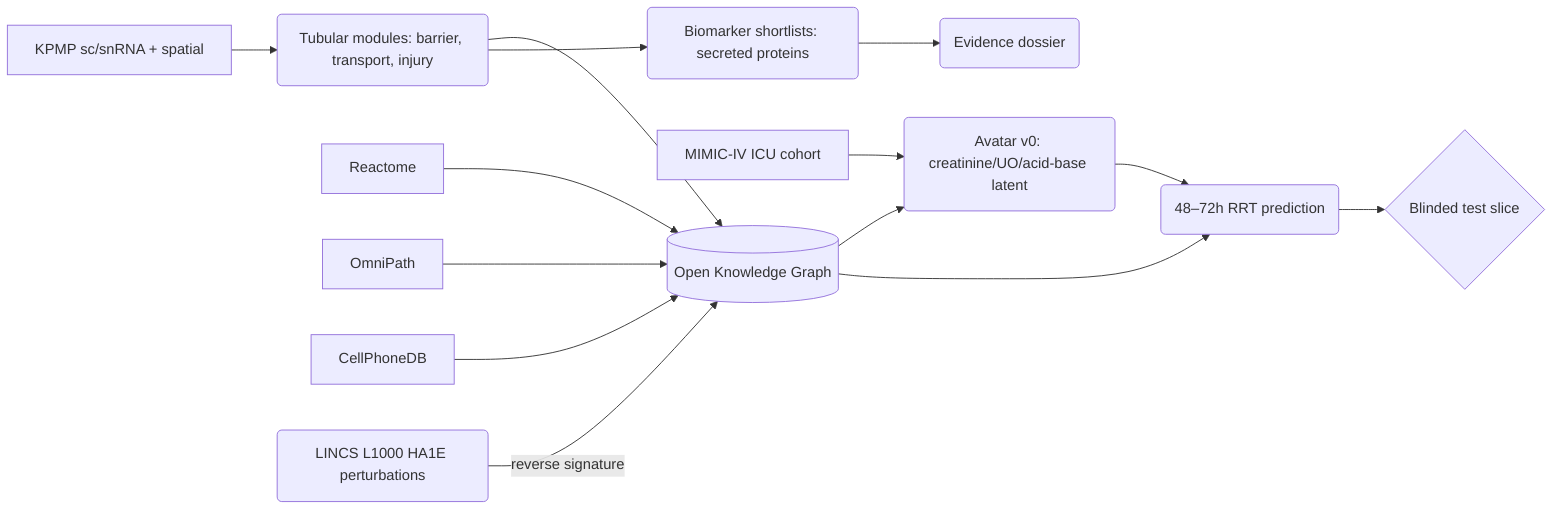 flowchart LR
  KPMP[KPMP sc/snRNA + spatial] --> MODS(Tubular modules: barrier, transport, injury)
  Reactome & OmniPath & CellPhoneDB --> KG[(Open Knowledge Graph)]
  MODS --> KG
  L1000(LINCS L1000 HA1E perturbations) -->|reverse signature| KG
  MIMIC[MIMIC-IV ICU cohort] --> AV(Avatar v0: creatinine/UO/acid-base latent)
  AV --> PRED(48–72h RRT prediction)
  KG --> AV
  KG --> PRED
  PRED --> BLIND{Blinded test slice}
  MODS --> BIO(Biomarker shortlists: secreted proteins)
  BIO --> REPORT(Evidence dossier)